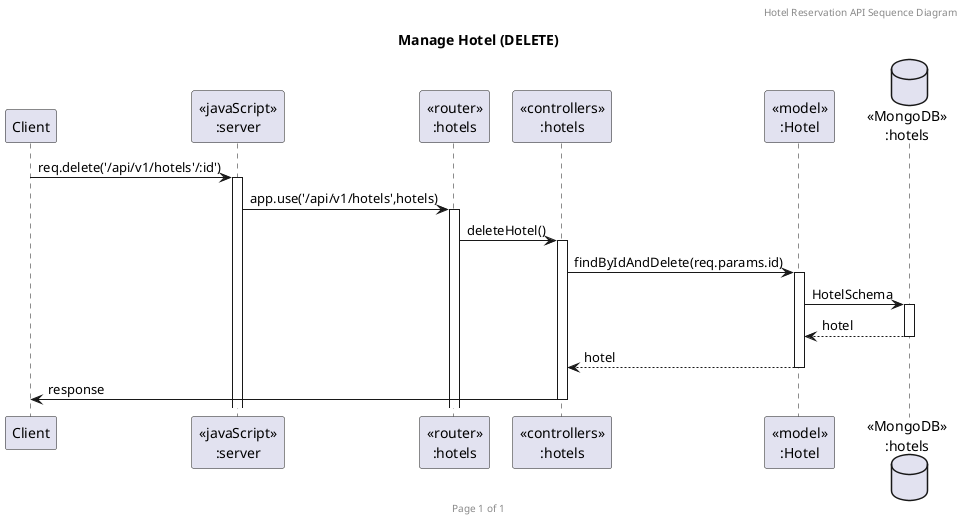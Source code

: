 @startuml Manage Hotel (DELETE)

header Hotel Reservation API Sequence Diagram
footer Page %page% of %lastpage%
title "Manage Hotel (DELETE)"

participant "Client" as client
participant "<<javaScript>>\n:server" as server
participant "<<router>>\n:hotels" as routerHotels
participant "<<controllers>>\n:hotels" as controllersHotels
participant "<<model>>\n:Hotel" as modelHotel
database "<<MongoDB>>\n:hotels" as HotelsDatabase

client->server ++:req.delete('/api/v1/hotels'/:id')
server->routerHotels ++:app.use('/api/v1/hotels',hotels)
routerHotels -> controllersHotels ++:deleteHotel()
controllersHotels->modelHotel ++:findByIdAndDelete(req.params.id)
modelHotel ->HotelsDatabase ++: HotelSchema
HotelsDatabase --> modelHotel --: hotel
controllersHotels <-- modelHotel --:hotel
controllersHotels->client --:response


@enduml
